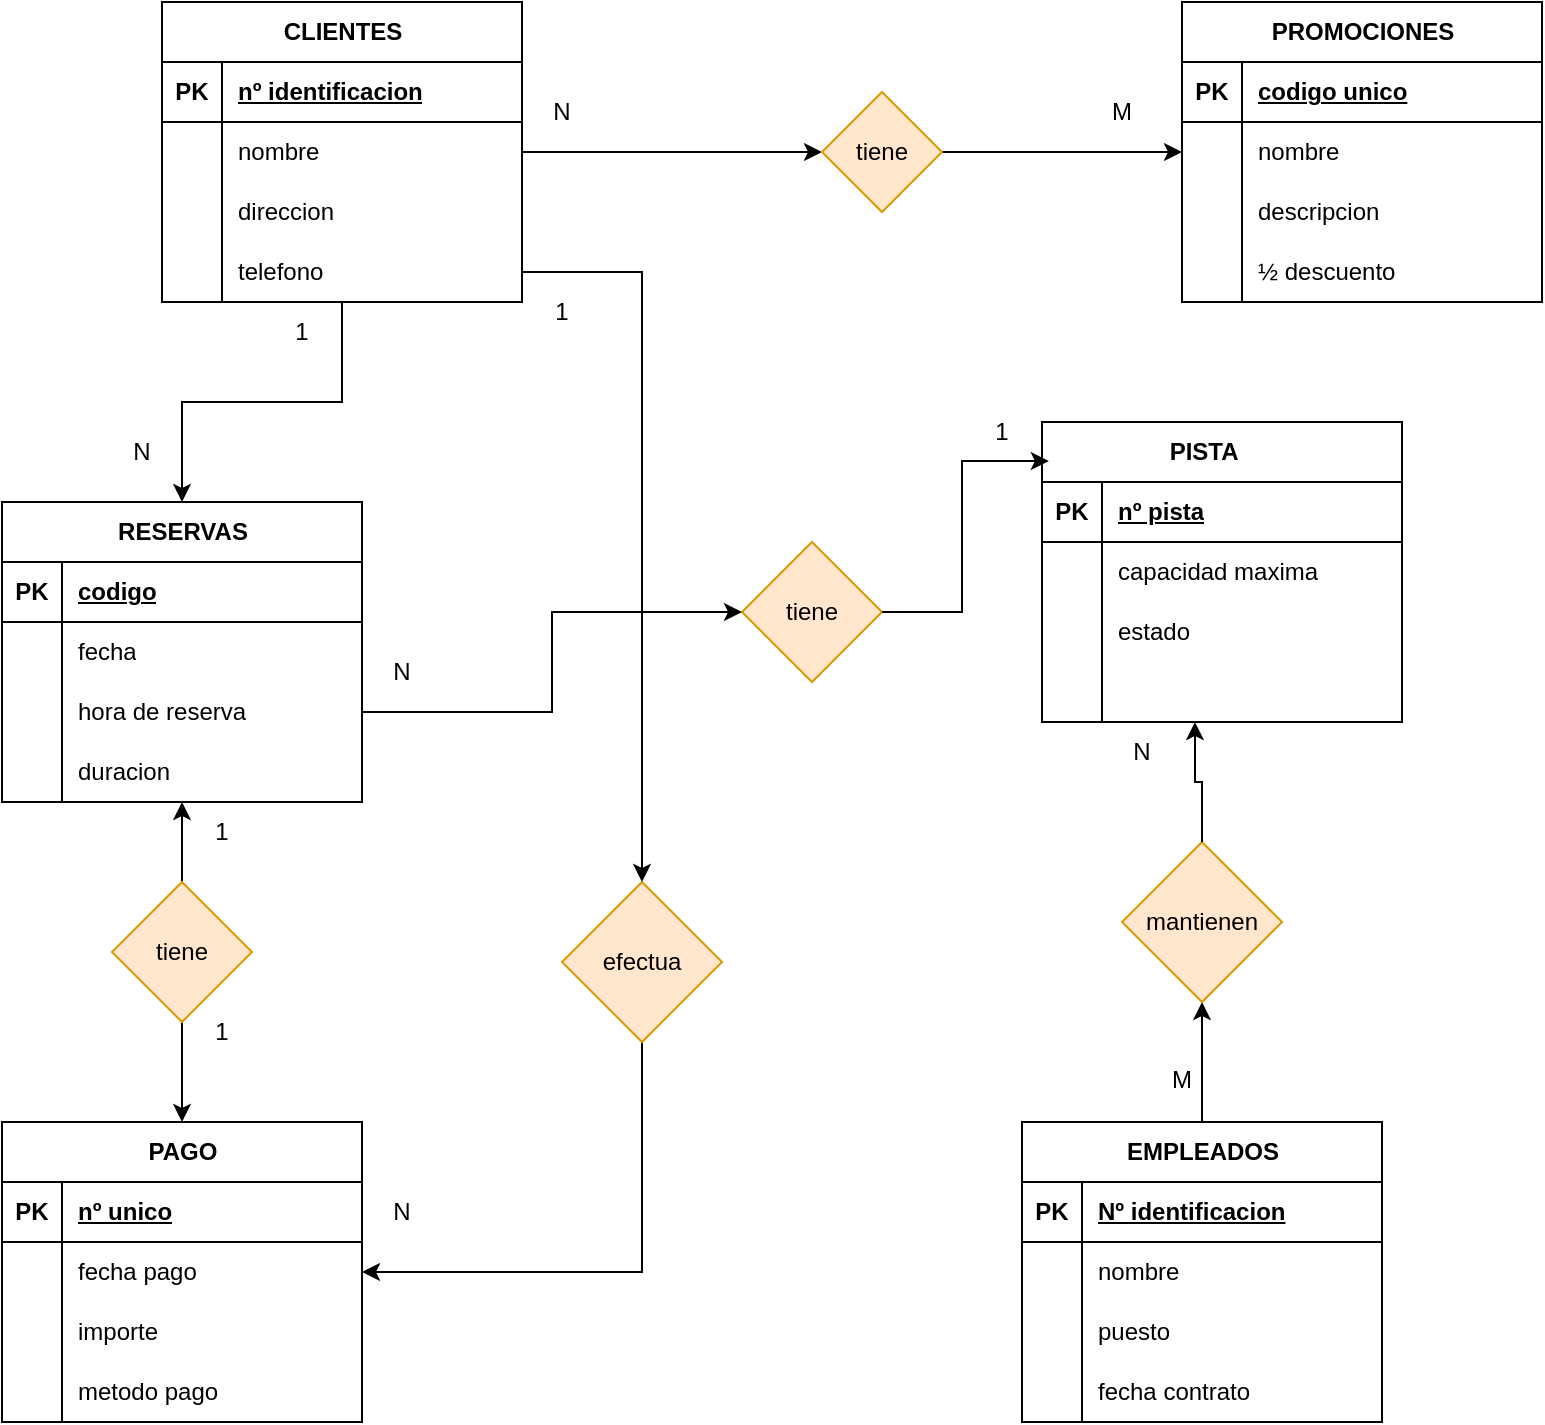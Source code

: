 <mxfile version="28.2.8">
  <diagram name="Página-1" id="tHA1sVEU3eWvfkzKIDYm">
    <mxGraphModel dx="809" dy="887" grid="1" gridSize="10" guides="1" tooltips="1" connect="1" arrows="1" fold="1" page="1" pageScale="1" pageWidth="827" pageHeight="1169" math="0" shadow="0">
      <root>
        <mxCell id="0" />
        <mxCell id="1" parent="0" />
        <mxCell id="Xp82G2EeZzd_HZeX_cuV-80" style="edgeStyle=orthogonalEdgeStyle;rounded=0;orthogonalLoop=1;jettySize=auto;html=1;entryX=0.5;entryY=0;entryDx=0;entryDy=0;" edge="1" parent="1" source="Xp82G2EeZzd_HZeX_cuV-1" target="Xp82G2EeZzd_HZeX_cuV-27">
          <mxGeometry relative="1" as="geometry" />
        </mxCell>
        <mxCell id="Xp82G2EeZzd_HZeX_cuV-90" style="edgeStyle=orthogonalEdgeStyle;rounded=0;orthogonalLoop=1;jettySize=auto;html=1;" edge="1" parent="1" source="Xp82G2EeZzd_HZeX_cuV-1" target="Xp82G2EeZzd_HZeX_cuV-89">
          <mxGeometry relative="1" as="geometry" />
        </mxCell>
        <mxCell id="Xp82G2EeZzd_HZeX_cuV-1" value="CLIENTES" style="shape=table;startSize=30;container=1;collapsible=1;childLayout=tableLayout;fixedRows=1;rowLines=0;fontStyle=1;align=center;resizeLast=1;html=1;" vertex="1" parent="1">
          <mxGeometry x="120" y="60" width="180" height="150" as="geometry" />
        </mxCell>
        <mxCell id="Xp82G2EeZzd_HZeX_cuV-2" value="" style="shape=tableRow;horizontal=0;startSize=0;swimlaneHead=0;swimlaneBody=0;fillColor=none;collapsible=0;dropTarget=0;points=[[0,0.5],[1,0.5]];portConstraint=eastwest;top=0;left=0;right=0;bottom=1;" vertex="1" parent="Xp82G2EeZzd_HZeX_cuV-1">
          <mxGeometry y="30" width="180" height="30" as="geometry" />
        </mxCell>
        <mxCell id="Xp82G2EeZzd_HZeX_cuV-3" value="PK" style="shape=partialRectangle;connectable=0;fillColor=none;top=0;left=0;bottom=0;right=0;fontStyle=1;overflow=hidden;whiteSpace=wrap;html=1;" vertex="1" parent="Xp82G2EeZzd_HZeX_cuV-2">
          <mxGeometry width="30" height="30" as="geometry">
            <mxRectangle width="30" height="30" as="alternateBounds" />
          </mxGeometry>
        </mxCell>
        <mxCell id="Xp82G2EeZzd_HZeX_cuV-4" value="nº identificacion" style="shape=partialRectangle;connectable=0;fillColor=none;top=0;left=0;bottom=0;right=0;align=left;spacingLeft=6;fontStyle=5;overflow=hidden;whiteSpace=wrap;html=1;" vertex="1" parent="Xp82G2EeZzd_HZeX_cuV-2">
          <mxGeometry x="30" width="150" height="30" as="geometry">
            <mxRectangle width="150" height="30" as="alternateBounds" />
          </mxGeometry>
        </mxCell>
        <mxCell id="Xp82G2EeZzd_HZeX_cuV-5" value="" style="shape=tableRow;horizontal=0;startSize=0;swimlaneHead=0;swimlaneBody=0;fillColor=none;collapsible=0;dropTarget=0;points=[[0,0.5],[1,0.5]];portConstraint=eastwest;top=0;left=0;right=0;bottom=0;" vertex="1" parent="Xp82G2EeZzd_HZeX_cuV-1">
          <mxGeometry y="60" width="180" height="30" as="geometry" />
        </mxCell>
        <mxCell id="Xp82G2EeZzd_HZeX_cuV-6" value="" style="shape=partialRectangle;connectable=0;fillColor=none;top=0;left=0;bottom=0;right=0;editable=1;overflow=hidden;whiteSpace=wrap;html=1;" vertex="1" parent="Xp82G2EeZzd_HZeX_cuV-5">
          <mxGeometry width="30" height="30" as="geometry">
            <mxRectangle width="30" height="30" as="alternateBounds" />
          </mxGeometry>
        </mxCell>
        <mxCell id="Xp82G2EeZzd_HZeX_cuV-7" value="nombre" style="shape=partialRectangle;connectable=0;fillColor=none;top=0;left=0;bottom=0;right=0;align=left;spacingLeft=6;overflow=hidden;whiteSpace=wrap;html=1;" vertex="1" parent="Xp82G2EeZzd_HZeX_cuV-5">
          <mxGeometry x="30" width="150" height="30" as="geometry">
            <mxRectangle width="150" height="30" as="alternateBounds" />
          </mxGeometry>
        </mxCell>
        <mxCell id="Xp82G2EeZzd_HZeX_cuV-8" value="" style="shape=tableRow;horizontal=0;startSize=0;swimlaneHead=0;swimlaneBody=0;fillColor=none;collapsible=0;dropTarget=0;points=[[0,0.5],[1,0.5]];portConstraint=eastwest;top=0;left=0;right=0;bottom=0;" vertex="1" parent="Xp82G2EeZzd_HZeX_cuV-1">
          <mxGeometry y="90" width="180" height="30" as="geometry" />
        </mxCell>
        <mxCell id="Xp82G2EeZzd_HZeX_cuV-9" value="" style="shape=partialRectangle;connectable=0;fillColor=none;top=0;left=0;bottom=0;right=0;editable=1;overflow=hidden;whiteSpace=wrap;html=1;" vertex="1" parent="Xp82G2EeZzd_HZeX_cuV-8">
          <mxGeometry width="30" height="30" as="geometry">
            <mxRectangle width="30" height="30" as="alternateBounds" />
          </mxGeometry>
        </mxCell>
        <mxCell id="Xp82G2EeZzd_HZeX_cuV-10" value="direccion" style="shape=partialRectangle;connectable=0;fillColor=none;top=0;left=0;bottom=0;right=0;align=left;spacingLeft=6;overflow=hidden;whiteSpace=wrap;html=1;" vertex="1" parent="Xp82G2EeZzd_HZeX_cuV-8">
          <mxGeometry x="30" width="150" height="30" as="geometry">
            <mxRectangle width="150" height="30" as="alternateBounds" />
          </mxGeometry>
        </mxCell>
        <mxCell id="Xp82G2EeZzd_HZeX_cuV-11" value="" style="shape=tableRow;horizontal=0;startSize=0;swimlaneHead=0;swimlaneBody=0;fillColor=none;collapsible=0;dropTarget=0;points=[[0,0.5],[1,0.5]];portConstraint=eastwest;top=0;left=0;right=0;bottom=0;" vertex="1" parent="Xp82G2EeZzd_HZeX_cuV-1">
          <mxGeometry y="120" width="180" height="30" as="geometry" />
        </mxCell>
        <mxCell id="Xp82G2EeZzd_HZeX_cuV-12" value="" style="shape=partialRectangle;connectable=0;fillColor=none;top=0;left=0;bottom=0;right=0;editable=1;overflow=hidden;whiteSpace=wrap;html=1;" vertex="1" parent="Xp82G2EeZzd_HZeX_cuV-11">
          <mxGeometry width="30" height="30" as="geometry">
            <mxRectangle width="30" height="30" as="alternateBounds" />
          </mxGeometry>
        </mxCell>
        <mxCell id="Xp82G2EeZzd_HZeX_cuV-13" value="telefono" style="shape=partialRectangle;connectable=0;fillColor=none;top=0;left=0;bottom=0;right=0;align=left;spacingLeft=6;overflow=hidden;whiteSpace=wrap;html=1;" vertex="1" parent="Xp82G2EeZzd_HZeX_cuV-11">
          <mxGeometry x="30" width="150" height="30" as="geometry">
            <mxRectangle width="150" height="30" as="alternateBounds" />
          </mxGeometry>
        </mxCell>
        <mxCell id="Xp82G2EeZzd_HZeX_cuV-14" value="PISTA&lt;span style=&quot;white-space: pre;&quot;&gt;&#x9;&lt;/span&gt;" style="shape=table;startSize=30;container=1;collapsible=1;childLayout=tableLayout;fixedRows=1;rowLines=0;fontStyle=1;align=center;resizeLast=1;html=1;" vertex="1" parent="1">
          <mxGeometry x="560" y="270" width="180" height="150" as="geometry" />
        </mxCell>
        <mxCell id="Xp82G2EeZzd_HZeX_cuV-15" value="" style="shape=tableRow;horizontal=0;startSize=0;swimlaneHead=0;swimlaneBody=0;fillColor=none;collapsible=0;dropTarget=0;points=[[0,0.5],[1,0.5]];portConstraint=eastwest;top=0;left=0;right=0;bottom=1;" vertex="1" parent="Xp82G2EeZzd_HZeX_cuV-14">
          <mxGeometry y="30" width="180" height="30" as="geometry" />
        </mxCell>
        <mxCell id="Xp82G2EeZzd_HZeX_cuV-16" value="PK" style="shape=partialRectangle;connectable=0;fillColor=none;top=0;left=0;bottom=0;right=0;fontStyle=1;overflow=hidden;whiteSpace=wrap;html=1;" vertex="1" parent="Xp82G2EeZzd_HZeX_cuV-15">
          <mxGeometry width="30" height="30" as="geometry">
            <mxRectangle width="30" height="30" as="alternateBounds" />
          </mxGeometry>
        </mxCell>
        <mxCell id="Xp82G2EeZzd_HZeX_cuV-17" value="nº pista" style="shape=partialRectangle;connectable=0;fillColor=none;top=0;left=0;bottom=0;right=0;align=left;spacingLeft=6;fontStyle=5;overflow=hidden;whiteSpace=wrap;html=1;" vertex="1" parent="Xp82G2EeZzd_HZeX_cuV-15">
          <mxGeometry x="30" width="150" height="30" as="geometry">
            <mxRectangle width="150" height="30" as="alternateBounds" />
          </mxGeometry>
        </mxCell>
        <mxCell id="Xp82G2EeZzd_HZeX_cuV-18" value="" style="shape=tableRow;horizontal=0;startSize=0;swimlaneHead=0;swimlaneBody=0;fillColor=none;collapsible=0;dropTarget=0;points=[[0,0.5],[1,0.5]];portConstraint=eastwest;top=0;left=0;right=0;bottom=0;" vertex="1" parent="Xp82G2EeZzd_HZeX_cuV-14">
          <mxGeometry y="60" width="180" height="30" as="geometry" />
        </mxCell>
        <mxCell id="Xp82G2EeZzd_HZeX_cuV-19" value="" style="shape=partialRectangle;connectable=0;fillColor=none;top=0;left=0;bottom=0;right=0;editable=1;overflow=hidden;whiteSpace=wrap;html=1;" vertex="1" parent="Xp82G2EeZzd_HZeX_cuV-18">
          <mxGeometry width="30" height="30" as="geometry">
            <mxRectangle width="30" height="30" as="alternateBounds" />
          </mxGeometry>
        </mxCell>
        <mxCell id="Xp82G2EeZzd_HZeX_cuV-20" value="capacidad maxima" style="shape=partialRectangle;connectable=0;fillColor=none;top=0;left=0;bottom=0;right=0;align=left;spacingLeft=6;overflow=hidden;whiteSpace=wrap;html=1;" vertex="1" parent="Xp82G2EeZzd_HZeX_cuV-18">
          <mxGeometry x="30" width="150" height="30" as="geometry">
            <mxRectangle width="150" height="30" as="alternateBounds" />
          </mxGeometry>
        </mxCell>
        <mxCell id="Xp82G2EeZzd_HZeX_cuV-21" value="" style="shape=tableRow;horizontal=0;startSize=0;swimlaneHead=0;swimlaneBody=0;fillColor=none;collapsible=0;dropTarget=0;points=[[0,0.5],[1,0.5]];portConstraint=eastwest;top=0;left=0;right=0;bottom=0;" vertex="1" parent="Xp82G2EeZzd_HZeX_cuV-14">
          <mxGeometry y="90" width="180" height="30" as="geometry" />
        </mxCell>
        <mxCell id="Xp82G2EeZzd_HZeX_cuV-22" value="" style="shape=partialRectangle;connectable=0;fillColor=none;top=0;left=0;bottom=0;right=0;editable=1;overflow=hidden;whiteSpace=wrap;html=1;" vertex="1" parent="Xp82G2EeZzd_HZeX_cuV-21">
          <mxGeometry width="30" height="30" as="geometry">
            <mxRectangle width="30" height="30" as="alternateBounds" />
          </mxGeometry>
        </mxCell>
        <mxCell id="Xp82G2EeZzd_HZeX_cuV-23" value="estado" style="shape=partialRectangle;connectable=0;fillColor=none;top=0;left=0;bottom=0;right=0;align=left;spacingLeft=6;overflow=hidden;whiteSpace=wrap;html=1;" vertex="1" parent="Xp82G2EeZzd_HZeX_cuV-21">
          <mxGeometry x="30" width="150" height="30" as="geometry">
            <mxRectangle width="150" height="30" as="alternateBounds" />
          </mxGeometry>
        </mxCell>
        <mxCell id="Xp82G2EeZzd_HZeX_cuV-24" value="" style="shape=tableRow;horizontal=0;startSize=0;swimlaneHead=0;swimlaneBody=0;fillColor=none;collapsible=0;dropTarget=0;points=[[0,0.5],[1,0.5]];portConstraint=eastwest;top=0;left=0;right=0;bottom=0;" vertex="1" parent="Xp82G2EeZzd_HZeX_cuV-14">
          <mxGeometry y="120" width="180" height="30" as="geometry" />
        </mxCell>
        <mxCell id="Xp82G2EeZzd_HZeX_cuV-25" value="" style="shape=partialRectangle;connectable=0;fillColor=none;top=0;left=0;bottom=0;right=0;editable=1;overflow=hidden;whiteSpace=wrap;html=1;" vertex="1" parent="Xp82G2EeZzd_HZeX_cuV-24">
          <mxGeometry width="30" height="30" as="geometry">
            <mxRectangle width="30" height="30" as="alternateBounds" />
          </mxGeometry>
        </mxCell>
        <mxCell id="Xp82G2EeZzd_HZeX_cuV-26" value="" style="shape=partialRectangle;connectable=0;fillColor=none;top=0;left=0;bottom=0;right=0;align=left;spacingLeft=6;overflow=hidden;whiteSpace=wrap;html=1;" vertex="1" parent="Xp82G2EeZzd_HZeX_cuV-24">
          <mxGeometry x="30" width="150" height="30" as="geometry">
            <mxRectangle width="150" height="30" as="alternateBounds" />
          </mxGeometry>
        </mxCell>
        <mxCell id="Xp82G2EeZzd_HZeX_cuV-27" value="RESERVAS" style="shape=table;startSize=30;container=1;collapsible=1;childLayout=tableLayout;fixedRows=1;rowLines=0;fontStyle=1;align=center;resizeLast=1;html=1;" vertex="1" parent="1">
          <mxGeometry x="40" y="310" width="180" height="150" as="geometry" />
        </mxCell>
        <mxCell id="Xp82G2EeZzd_HZeX_cuV-28" value="" style="shape=tableRow;horizontal=0;startSize=0;swimlaneHead=0;swimlaneBody=0;fillColor=none;collapsible=0;dropTarget=0;points=[[0,0.5],[1,0.5]];portConstraint=eastwest;top=0;left=0;right=0;bottom=1;" vertex="1" parent="Xp82G2EeZzd_HZeX_cuV-27">
          <mxGeometry y="30" width="180" height="30" as="geometry" />
        </mxCell>
        <mxCell id="Xp82G2EeZzd_HZeX_cuV-29" value="PK" style="shape=partialRectangle;connectable=0;fillColor=none;top=0;left=0;bottom=0;right=0;fontStyle=1;overflow=hidden;whiteSpace=wrap;html=1;" vertex="1" parent="Xp82G2EeZzd_HZeX_cuV-28">
          <mxGeometry width="30" height="30" as="geometry">
            <mxRectangle width="30" height="30" as="alternateBounds" />
          </mxGeometry>
        </mxCell>
        <mxCell id="Xp82G2EeZzd_HZeX_cuV-30" value="codigo" style="shape=partialRectangle;connectable=0;fillColor=none;top=0;left=0;bottom=0;right=0;align=left;spacingLeft=6;fontStyle=5;overflow=hidden;whiteSpace=wrap;html=1;" vertex="1" parent="Xp82G2EeZzd_HZeX_cuV-28">
          <mxGeometry x="30" width="150" height="30" as="geometry">
            <mxRectangle width="150" height="30" as="alternateBounds" />
          </mxGeometry>
        </mxCell>
        <mxCell id="Xp82G2EeZzd_HZeX_cuV-31" value="" style="shape=tableRow;horizontal=0;startSize=0;swimlaneHead=0;swimlaneBody=0;fillColor=none;collapsible=0;dropTarget=0;points=[[0,0.5],[1,0.5]];portConstraint=eastwest;top=0;left=0;right=0;bottom=0;" vertex="1" parent="Xp82G2EeZzd_HZeX_cuV-27">
          <mxGeometry y="60" width="180" height="30" as="geometry" />
        </mxCell>
        <mxCell id="Xp82G2EeZzd_HZeX_cuV-32" value="" style="shape=partialRectangle;connectable=0;fillColor=none;top=0;left=0;bottom=0;right=0;editable=1;overflow=hidden;whiteSpace=wrap;html=1;" vertex="1" parent="Xp82G2EeZzd_HZeX_cuV-31">
          <mxGeometry width="30" height="30" as="geometry">
            <mxRectangle width="30" height="30" as="alternateBounds" />
          </mxGeometry>
        </mxCell>
        <mxCell id="Xp82G2EeZzd_HZeX_cuV-33" value="fecha" style="shape=partialRectangle;connectable=0;fillColor=none;top=0;left=0;bottom=0;right=0;align=left;spacingLeft=6;overflow=hidden;whiteSpace=wrap;html=1;" vertex="1" parent="Xp82G2EeZzd_HZeX_cuV-31">
          <mxGeometry x="30" width="150" height="30" as="geometry">
            <mxRectangle width="150" height="30" as="alternateBounds" />
          </mxGeometry>
        </mxCell>
        <mxCell id="Xp82G2EeZzd_HZeX_cuV-34" value="" style="shape=tableRow;horizontal=0;startSize=0;swimlaneHead=0;swimlaneBody=0;fillColor=none;collapsible=0;dropTarget=0;points=[[0,0.5],[1,0.5]];portConstraint=eastwest;top=0;left=0;right=0;bottom=0;" vertex="1" parent="Xp82G2EeZzd_HZeX_cuV-27">
          <mxGeometry y="90" width="180" height="30" as="geometry" />
        </mxCell>
        <mxCell id="Xp82G2EeZzd_HZeX_cuV-35" value="" style="shape=partialRectangle;connectable=0;fillColor=none;top=0;left=0;bottom=0;right=0;editable=1;overflow=hidden;whiteSpace=wrap;html=1;" vertex="1" parent="Xp82G2EeZzd_HZeX_cuV-34">
          <mxGeometry width="30" height="30" as="geometry">
            <mxRectangle width="30" height="30" as="alternateBounds" />
          </mxGeometry>
        </mxCell>
        <mxCell id="Xp82G2EeZzd_HZeX_cuV-36" value="hora de reserva" style="shape=partialRectangle;connectable=0;fillColor=none;top=0;left=0;bottom=0;right=0;align=left;spacingLeft=6;overflow=hidden;whiteSpace=wrap;html=1;" vertex="1" parent="Xp82G2EeZzd_HZeX_cuV-34">
          <mxGeometry x="30" width="150" height="30" as="geometry">
            <mxRectangle width="150" height="30" as="alternateBounds" />
          </mxGeometry>
        </mxCell>
        <mxCell id="Xp82G2EeZzd_HZeX_cuV-37" value="" style="shape=tableRow;horizontal=0;startSize=0;swimlaneHead=0;swimlaneBody=0;fillColor=none;collapsible=0;dropTarget=0;points=[[0,0.5],[1,0.5]];portConstraint=eastwest;top=0;left=0;right=0;bottom=0;" vertex="1" parent="Xp82G2EeZzd_HZeX_cuV-27">
          <mxGeometry y="120" width="180" height="30" as="geometry" />
        </mxCell>
        <mxCell id="Xp82G2EeZzd_HZeX_cuV-38" value="" style="shape=partialRectangle;connectable=0;fillColor=none;top=0;left=0;bottom=0;right=0;editable=1;overflow=hidden;whiteSpace=wrap;html=1;" vertex="1" parent="Xp82G2EeZzd_HZeX_cuV-37">
          <mxGeometry width="30" height="30" as="geometry">
            <mxRectangle width="30" height="30" as="alternateBounds" />
          </mxGeometry>
        </mxCell>
        <mxCell id="Xp82G2EeZzd_HZeX_cuV-39" value="duracion" style="shape=partialRectangle;connectable=0;fillColor=none;top=0;left=0;bottom=0;right=0;align=left;spacingLeft=6;overflow=hidden;whiteSpace=wrap;html=1;" vertex="1" parent="Xp82G2EeZzd_HZeX_cuV-37">
          <mxGeometry x="30" width="150" height="30" as="geometry">
            <mxRectangle width="150" height="30" as="alternateBounds" />
          </mxGeometry>
        </mxCell>
        <mxCell id="Xp82G2EeZzd_HZeX_cuV-95" style="edgeStyle=orthogonalEdgeStyle;rounded=0;orthogonalLoop=1;jettySize=auto;html=1;entryX=0.5;entryY=1;entryDx=0;entryDy=0;" edge="1" parent="1" source="Xp82G2EeZzd_HZeX_cuV-40" target="Xp82G2EeZzd_HZeX_cuV-81">
          <mxGeometry relative="1" as="geometry" />
        </mxCell>
        <mxCell id="Xp82G2EeZzd_HZeX_cuV-40" value="EMPLEADOS" style="shape=table;startSize=30;container=1;collapsible=1;childLayout=tableLayout;fixedRows=1;rowLines=0;fontStyle=1;align=center;resizeLast=1;html=1;" vertex="1" parent="1">
          <mxGeometry x="550" y="620" width="180" height="150" as="geometry" />
        </mxCell>
        <mxCell id="Xp82G2EeZzd_HZeX_cuV-41" value="" style="shape=tableRow;horizontal=0;startSize=0;swimlaneHead=0;swimlaneBody=0;fillColor=none;collapsible=0;dropTarget=0;points=[[0,0.5],[1,0.5]];portConstraint=eastwest;top=0;left=0;right=0;bottom=1;" vertex="1" parent="Xp82G2EeZzd_HZeX_cuV-40">
          <mxGeometry y="30" width="180" height="30" as="geometry" />
        </mxCell>
        <mxCell id="Xp82G2EeZzd_HZeX_cuV-42" value="PK" style="shape=partialRectangle;connectable=0;fillColor=none;top=0;left=0;bottom=0;right=0;fontStyle=1;overflow=hidden;whiteSpace=wrap;html=1;" vertex="1" parent="Xp82G2EeZzd_HZeX_cuV-41">
          <mxGeometry width="30" height="30" as="geometry">
            <mxRectangle width="30" height="30" as="alternateBounds" />
          </mxGeometry>
        </mxCell>
        <mxCell id="Xp82G2EeZzd_HZeX_cuV-43" value="Nº identificacion" style="shape=partialRectangle;connectable=0;fillColor=none;top=0;left=0;bottom=0;right=0;align=left;spacingLeft=6;fontStyle=5;overflow=hidden;whiteSpace=wrap;html=1;" vertex="1" parent="Xp82G2EeZzd_HZeX_cuV-41">
          <mxGeometry x="30" width="150" height="30" as="geometry">
            <mxRectangle width="150" height="30" as="alternateBounds" />
          </mxGeometry>
        </mxCell>
        <mxCell id="Xp82G2EeZzd_HZeX_cuV-44" value="" style="shape=tableRow;horizontal=0;startSize=0;swimlaneHead=0;swimlaneBody=0;fillColor=none;collapsible=0;dropTarget=0;points=[[0,0.5],[1,0.5]];portConstraint=eastwest;top=0;left=0;right=0;bottom=0;" vertex="1" parent="Xp82G2EeZzd_HZeX_cuV-40">
          <mxGeometry y="60" width="180" height="30" as="geometry" />
        </mxCell>
        <mxCell id="Xp82G2EeZzd_HZeX_cuV-45" value="" style="shape=partialRectangle;connectable=0;fillColor=none;top=0;left=0;bottom=0;right=0;editable=1;overflow=hidden;whiteSpace=wrap;html=1;" vertex="1" parent="Xp82G2EeZzd_HZeX_cuV-44">
          <mxGeometry width="30" height="30" as="geometry">
            <mxRectangle width="30" height="30" as="alternateBounds" />
          </mxGeometry>
        </mxCell>
        <mxCell id="Xp82G2EeZzd_HZeX_cuV-46" value="nombre" style="shape=partialRectangle;connectable=0;fillColor=none;top=0;left=0;bottom=0;right=0;align=left;spacingLeft=6;overflow=hidden;whiteSpace=wrap;html=1;" vertex="1" parent="Xp82G2EeZzd_HZeX_cuV-44">
          <mxGeometry x="30" width="150" height="30" as="geometry">
            <mxRectangle width="150" height="30" as="alternateBounds" />
          </mxGeometry>
        </mxCell>
        <mxCell id="Xp82G2EeZzd_HZeX_cuV-47" value="" style="shape=tableRow;horizontal=0;startSize=0;swimlaneHead=0;swimlaneBody=0;fillColor=none;collapsible=0;dropTarget=0;points=[[0,0.5],[1,0.5]];portConstraint=eastwest;top=0;left=0;right=0;bottom=0;" vertex="1" parent="Xp82G2EeZzd_HZeX_cuV-40">
          <mxGeometry y="90" width="180" height="30" as="geometry" />
        </mxCell>
        <mxCell id="Xp82G2EeZzd_HZeX_cuV-48" value="" style="shape=partialRectangle;connectable=0;fillColor=none;top=0;left=0;bottom=0;right=0;editable=1;overflow=hidden;whiteSpace=wrap;html=1;" vertex="1" parent="Xp82G2EeZzd_HZeX_cuV-47">
          <mxGeometry width="30" height="30" as="geometry">
            <mxRectangle width="30" height="30" as="alternateBounds" />
          </mxGeometry>
        </mxCell>
        <mxCell id="Xp82G2EeZzd_HZeX_cuV-49" value="puesto" style="shape=partialRectangle;connectable=0;fillColor=none;top=0;left=0;bottom=0;right=0;align=left;spacingLeft=6;overflow=hidden;whiteSpace=wrap;html=1;" vertex="1" parent="Xp82G2EeZzd_HZeX_cuV-47">
          <mxGeometry x="30" width="150" height="30" as="geometry">
            <mxRectangle width="150" height="30" as="alternateBounds" />
          </mxGeometry>
        </mxCell>
        <mxCell id="Xp82G2EeZzd_HZeX_cuV-50" value="" style="shape=tableRow;horizontal=0;startSize=0;swimlaneHead=0;swimlaneBody=0;fillColor=none;collapsible=0;dropTarget=0;points=[[0,0.5],[1,0.5]];portConstraint=eastwest;top=0;left=0;right=0;bottom=0;" vertex="1" parent="Xp82G2EeZzd_HZeX_cuV-40">
          <mxGeometry y="120" width="180" height="30" as="geometry" />
        </mxCell>
        <mxCell id="Xp82G2EeZzd_HZeX_cuV-51" value="" style="shape=partialRectangle;connectable=0;fillColor=none;top=0;left=0;bottom=0;right=0;editable=1;overflow=hidden;whiteSpace=wrap;html=1;" vertex="1" parent="Xp82G2EeZzd_HZeX_cuV-50">
          <mxGeometry width="30" height="30" as="geometry">
            <mxRectangle width="30" height="30" as="alternateBounds" />
          </mxGeometry>
        </mxCell>
        <mxCell id="Xp82G2EeZzd_HZeX_cuV-52" value="fecha contrato" style="shape=partialRectangle;connectable=0;fillColor=none;top=0;left=0;bottom=0;right=0;align=left;spacingLeft=6;overflow=hidden;whiteSpace=wrap;html=1;" vertex="1" parent="Xp82G2EeZzd_HZeX_cuV-50">
          <mxGeometry x="30" width="150" height="30" as="geometry">
            <mxRectangle width="150" height="30" as="alternateBounds" />
          </mxGeometry>
        </mxCell>
        <mxCell id="Xp82G2EeZzd_HZeX_cuV-53" value="PAGO" style="shape=table;startSize=30;container=1;collapsible=1;childLayout=tableLayout;fixedRows=1;rowLines=0;fontStyle=1;align=center;resizeLast=1;html=1;" vertex="1" parent="1">
          <mxGeometry x="40" y="620" width="180" height="150" as="geometry" />
        </mxCell>
        <mxCell id="Xp82G2EeZzd_HZeX_cuV-54" value="" style="shape=tableRow;horizontal=0;startSize=0;swimlaneHead=0;swimlaneBody=0;fillColor=none;collapsible=0;dropTarget=0;points=[[0,0.5],[1,0.5]];portConstraint=eastwest;top=0;left=0;right=0;bottom=1;" vertex="1" parent="Xp82G2EeZzd_HZeX_cuV-53">
          <mxGeometry y="30" width="180" height="30" as="geometry" />
        </mxCell>
        <mxCell id="Xp82G2EeZzd_HZeX_cuV-55" value="PK" style="shape=partialRectangle;connectable=0;fillColor=none;top=0;left=0;bottom=0;right=0;fontStyle=1;overflow=hidden;whiteSpace=wrap;html=1;" vertex="1" parent="Xp82G2EeZzd_HZeX_cuV-54">
          <mxGeometry width="30" height="30" as="geometry">
            <mxRectangle width="30" height="30" as="alternateBounds" />
          </mxGeometry>
        </mxCell>
        <mxCell id="Xp82G2EeZzd_HZeX_cuV-56" value="nº unico" style="shape=partialRectangle;connectable=0;fillColor=none;top=0;left=0;bottom=0;right=0;align=left;spacingLeft=6;fontStyle=5;overflow=hidden;whiteSpace=wrap;html=1;" vertex="1" parent="Xp82G2EeZzd_HZeX_cuV-54">
          <mxGeometry x="30" width="150" height="30" as="geometry">
            <mxRectangle width="150" height="30" as="alternateBounds" />
          </mxGeometry>
        </mxCell>
        <mxCell id="Xp82G2EeZzd_HZeX_cuV-57" value="" style="shape=tableRow;horizontal=0;startSize=0;swimlaneHead=0;swimlaneBody=0;fillColor=none;collapsible=0;dropTarget=0;points=[[0,0.5],[1,0.5]];portConstraint=eastwest;top=0;left=0;right=0;bottom=0;" vertex="1" parent="Xp82G2EeZzd_HZeX_cuV-53">
          <mxGeometry y="60" width="180" height="30" as="geometry" />
        </mxCell>
        <mxCell id="Xp82G2EeZzd_HZeX_cuV-58" value="" style="shape=partialRectangle;connectable=0;fillColor=none;top=0;left=0;bottom=0;right=0;editable=1;overflow=hidden;whiteSpace=wrap;html=1;" vertex="1" parent="Xp82G2EeZzd_HZeX_cuV-57">
          <mxGeometry width="30" height="30" as="geometry">
            <mxRectangle width="30" height="30" as="alternateBounds" />
          </mxGeometry>
        </mxCell>
        <mxCell id="Xp82G2EeZzd_HZeX_cuV-59" value="fecha pago" style="shape=partialRectangle;connectable=0;fillColor=none;top=0;left=0;bottom=0;right=0;align=left;spacingLeft=6;overflow=hidden;whiteSpace=wrap;html=1;" vertex="1" parent="Xp82G2EeZzd_HZeX_cuV-57">
          <mxGeometry x="30" width="150" height="30" as="geometry">
            <mxRectangle width="150" height="30" as="alternateBounds" />
          </mxGeometry>
        </mxCell>
        <mxCell id="Xp82G2EeZzd_HZeX_cuV-60" value="" style="shape=tableRow;horizontal=0;startSize=0;swimlaneHead=0;swimlaneBody=0;fillColor=none;collapsible=0;dropTarget=0;points=[[0,0.5],[1,0.5]];portConstraint=eastwest;top=0;left=0;right=0;bottom=0;" vertex="1" parent="Xp82G2EeZzd_HZeX_cuV-53">
          <mxGeometry y="90" width="180" height="30" as="geometry" />
        </mxCell>
        <mxCell id="Xp82G2EeZzd_HZeX_cuV-61" value="" style="shape=partialRectangle;connectable=0;fillColor=none;top=0;left=0;bottom=0;right=0;editable=1;overflow=hidden;whiteSpace=wrap;html=1;" vertex="1" parent="Xp82G2EeZzd_HZeX_cuV-60">
          <mxGeometry width="30" height="30" as="geometry">
            <mxRectangle width="30" height="30" as="alternateBounds" />
          </mxGeometry>
        </mxCell>
        <mxCell id="Xp82G2EeZzd_HZeX_cuV-62" value="importe" style="shape=partialRectangle;connectable=0;fillColor=none;top=0;left=0;bottom=0;right=0;align=left;spacingLeft=6;overflow=hidden;whiteSpace=wrap;html=1;" vertex="1" parent="Xp82G2EeZzd_HZeX_cuV-60">
          <mxGeometry x="30" width="150" height="30" as="geometry">
            <mxRectangle width="150" height="30" as="alternateBounds" />
          </mxGeometry>
        </mxCell>
        <mxCell id="Xp82G2EeZzd_HZeX_cuV-63" value="" style="shape=tableRow;horizontal=0;startSize=0;swimlaneHead=0;swimlaneBody=0;fillColor=none;collapsible=0;dropTarget=0;points=[[0,0.5],[1,0.5]];portConstraint=eastwest;top=0;left=0;right=0;bottom=0;" vertex="1" parent="Xp82G2EeZzd_HZeX_cuV-53">
          <mxGeometry y="120" width="180" height="30" as="geometry" />
        </mxCell>
        <mxCell id="Xp82G2EeZzd_HZeX_cuV-64" value="" style="shape=partialRectangle;connectable=0;fillColor=none;top=0;left=0;bottom=0;right=0;editable=1;overflow=hidden;whiteSpace=wrap;html=1;" vertex="1" parent="Xp82G2EeZzd_HZeX_cuV-63">
          <mxGeometry width="30" height="30" as="geometry">
            <mxRectangle width="30" height="30" as="alternateBounds" />
          </mxGeometry>
        </mxCell>
        <mxCell id="Xp82G2EeZzd_HZeX_cuV-65" value="metodo pago" style="shape=partialRectangle;connectable=0;fillColor=none;top=0;left=0;bottom=0;right=0;align=left;spacingLeft=6;overflow=hidden;whiteSpace=wrap;html=1;" vertex="1" parent="Xp82G2EeZzd_HZeX_cuV-63">
          <mxGeometry x="30" width="150" height="30" as="geometry">
            <mxRectangle width="150" height="30" as="alternateBounds" />
          </mxGeometry>
        </mxCell>
        <mxCell id="Xp82G2EeZzd_HZeX_cuV-66" value="PROMOCIONES" style="shape=table;startSize=30;container=1;collapsible=1;childLayout=tableLayout;fixedRows=1;rowLines=0;fontStyle=1;align=center;resizeLast=1;html=1;" vertex="1" parent="1">
          <mxGeometry x="630" y="60" width="180" height="150" as="geometry" />
        </mxCell>
        <mxCell id="Xp82G2EeZzd_HZeX_cuV-67" value="" style="shape=tableRow;horizontal=0;startSize=0;swimlaneHead=0;swimlaneBody=0;fillColor=none;collapsible=0;dropTarget=0;points=[[0,0.5],[1,0.5]];portConstraint=eastwest;top=0;left=0;right=0;bottom=1;" vertex="1" parent="Xp82G2EeZzd_HZeX_cuV-66">
          <mxGeometry y="30" width="180" height="30" as="geometry" />
        </mxCell>
        <mxCell id="Xp82G2EeZzd_HZeX_cuV-68" value="PK" style="shape=partialRectangle;connectable=0;fillColor=none;top=0;left=0;bottom=0;right=0;fontStyle=1;overflow=hidden;whiteSpace=wrap;html=1;" vertex="1" parent="Xp82G2EeZzd_HZeX_cuV-67">
          <mxGeometry width="30" height="30" as="geometry">
            <mxRectangle width="30" height="30" as="alternateBounds" />
          </mxGeometry>
        </mxCell>
        <mxCell id="Xp82G2EeZzd_HZeX_cuV-69" value="codigo unico" style="shape=partialRectangle;connectable=0;fillColor=none;top=0;left=0;bottom=0;right=0;align=left;spacingLeft=6;fontStyle=5;overflow=hidden;whiteSpace=wrap;html=1;" vertex="1" parent="Xp82G2EeZzd_HZeX_cuV-67">
          <mxGeometry x="30" width="150" height="30" as="geometry">
            <mxRectangle width="150" height="30" as="alternateBounds" />
          </mxGeometry>
        </mxCell>
        <mxCell id="Xp82G2EeZzd_HZeX_cuV-70" value="" style="shape=tableRow;horizontal=0;startSize=0;swimlaneHead=0;swimlaneBody=0;fillColor=none;collapsible=0;dropTarget=0;points=[[0,0.5],[1,0.5]];portConstraint=eastwest;top=0;left=0;right=0;bottom=0;" vertex="1" parent="Xp82G2EeZzd_HZeX_cuV-66">
          <mxGeometry y="60" width="180" height="30" as="geometry" />
        </mxCell>
        <mxCell id="Xp82G2EeZzd_HZeX_cuV-71" value="" style="shape=partialRectangle;connectable=0;fillColor=none;top=0;left=0;bottom=0;right=0;editable=1;overflow=hidden;whiteSpace=wrap;html=1;" vertex="1" parent="Xp82G2EeZzd_HZeX_cuV-70">
          <mxGeometry width="30" height="30" as="geometry">
            <mxRectangle width="30" height="30" as="alternateBounds" />
          </mxGeometry>
        </mxCell>
        <mxCell id="Xp82G2EeZzd_HZeX_cuV-72" value="nombre" style="shape=partialRectangle;connectable=0;fillColor=none;top=0;left=0;bottom=0;right=0;align=left;spacingLeft=6;overflow=hidden;whiteSpace=wrap;html=1;" vertex="1" parent="Xp82G2EeZzd_HZeX_cuV-70">
          <mxGeometry x="30" width="150" height="30" as="geometry">
            <mxRectangle width="150" height="30" as="alternateBounds" />
          </mxGeometry>
        </mxCell>
        <mxCell id="Xp82G2EeZzd_HZeX_cuV-73" value="" style="shape=tableRow;horizontal=0;startSize=0;swimlaneHead=0;swimlaneBody=0;fillColor=none;collapsible=0;dropTarget=0;points=[[0,0.5],[1,0.5]];portConstraint=eastwest;top=0;left=0;right=0;bottom=0;" vertex="1" parent="Xp82G2EeZzd_HZeX_cuV-66">
          <mxGeometry y="90" width="180" height="30" as="geometry" />
        </mxCell>
        <mxCell id="Xp82G2EeZzd_HZeX_cuV-74" value="" style="shape=partialRectangle;connectable=0;fillColor=none;top=0;left=0;bottom=0;right=0;editable=1;overflow=hidden;whiteSpace=wrap;html=1;" vertex="1" parent="Xp82G2EeZzd_HZeX_cuV-73">
          <mxGeometry width="30" height="30" as="geometry">
            <mxRectangle width="30" height="30" as="alternateBounds" />
          </mxGeometry>
        </mxCell>
        <mxCell id="Xp82G2EeZzd_HZeX_cuV-75" value="descripcion" style="shape=partialRectangle;connectable=0;fillColor=none;top=0;left=0;bottom=0;right=0;align=left;spacingLeft=6;overflow=hidden;whiteSpace=wrap;html=1;" vertex="1" parent="Xp82G2EeZzd_HZeX_cuV-73">
          <mxGeometry x="30" width="150" height="30" as="geometry">
            <mxRectangle width="150" height="30" as="alternateBounds" />
          </mxGeometry>
        </mxCell>
        <mxCell id="Xp82G2EeZzd_HZeX_cuV-76" value="" style="shape=tableRow;horizontal=0;startSize=0;swimlaneHead=0;swimlaneBody=0;fillColor=none;collapsible=0;dropTarget=0;points=[[0,0.5],[1,0.5]];portConstraint=eastwest;top=0;left=0;right=0;bottom=0;" vertex="1" parent="Xp82G2EeZzd_HZeX_cuV-66">
          <mxGeometry y="120" width="180" height="30" as="geometry" />
        </mxCell>
        <mxCell id="Xp82G2EeZzd_HZeX_cuV-77" value="" style="shape=partialRectangle;connectable=0;fillColor=none;top=0;left=0;bottom=0;right=0;editable=1;overflow=hidden;whiteSpace=wrap;html=1;" vertex="1" parent="Xp82G2EeZzd_HZeX_cuV-76">
          <mxGeometry width="30" height="30" as="geometry">
            <mxRectangle width="30" height="30" as="alternateBounds" />
          </mxGeometry>
        </mxCell>
        <mxCell id="Xp82G2EeZzd_HZeX_cuV-78" value="½ descuento" style="shape=partialRectangle;connectable=0;fillColor=none;top=0;left=0;bottom=0;right=0;align=left;spacingLeft=6;overflow=hidden;whiteSpace=wrap;html=1;" vertex="1" parent="Xp82G2EeZzd_HZeX_cuV-76">
          <mxGeometry x="30" width="150" height="30" as="geometry">
            <mxRectangle width="150" height="30" as="alternateBounds" />
          </mxGeometry>
        </mxCell>
        <mxCell id="Xp82G2EeZzd_HZeX_cuV-87" style="edgeStyle=orthogonalEdgeStyle;rounded=0;orthogonalLoop=1;jettySize=auto;html=1;" edge="1" parent="1" source="Xp82G2EeZzd_HZeX_cuV-79" target="Xp82G2EeZzd_HZeX_cuV-27">
          <mxGeometry relative="1" as="geometry" />
        </mxCell>
        <mxCell id="Xp82G2EeZzd_HZeX_cuV-88" style="edgeStyle=orthogonalEdgeStyle;rounded=0;orthogonalLoop=1;jettySize=auto;html=1;" edge="1" parent="1" source="Xp82G2EeZzd_HZeX_cuV-79" target="Xp82G2EeZzd_HZeX_cuV-53">
          <mxGeometry relative="1" as="geometry" />
        </mxCell>
        <mxCell id="Xp82G2EeZzd_HZeX_cuV-79" value="tiene" style="rhombus;whiteSpace=wrap;html=1;fillColor=#ffe6cc;strokeColor=#d79b00;" vertex="1" parent="1">
          <mxGeometry x="95" y="500" width="70" height="70" as="geometry" />
        </mxCell>
        <mxCell id="Xp82G2EeZzd_HZeX_cuV-81" value="mantienen" style="rhombus;whiteSpace=wrap;html=1;fillColor=#ffe6cc;strokeColor=#d79b00;" vertex="1" parent="1">
          <mxGeometry x="600" y="480" width="80" height="80" as="geometry" />
        </mxCell>
        <mxCell id="Xp82G2EeZzd_HZeX_cuV-91" style="edgeStyle=orthogonalEdgeStyle;rounded=0;orthogonalLoop=1;jettySize=auto;html=1;" edge="1" parent="1" source="Xp82G2EeZzd_HZeX_cuV-89" target="Xp82G2EeZzd_HZeX_cuV-66">
          <mxGeometry relative="1" as="geometry" />
        </mxCell>
        <mxCell id="Xp82G2EeZzd_HZeX_cuV-89" value="tiene" style="rhombus;whiteSpace=wrap;html=1;fillColor=#ffe6cc;strokeColor=#d79b00;" vertex="1" parent="1">
          <mxGeometry x="450" y="105" width="60" height="60" as="geometry" />
        </mxCell>
        <mxCell id="Xp82G2EeZzd_HZeX_cuV-93" value="N" style="text;html=1;whiteSpace=wrap;strokeColor=none;fillColor=none;align=center;verticalAlign=middle;rounded=0;" vertex="1" parent="1">
          <mxGeometry x="80" y="270" width="60" height="30" as="geometry" />
        </mxCell>
        <mxCell id="Xp82G2EeZzd_HZeX_cuV-94" value="1" style="text;html=1;whiteSpace=wrap;strokeColor=none;fillColor=none;align=center;verticalAlign=middle;rounded=0;" vertex="1" parent="1">
          <mxGeometry x="160" y="210" width="60" height="30" as="geometry" />
        </mxCell>
        <mxCell id="Xp82G2EeZzd_HZeX_cuV-97" value="tiene" style="rhombus;whiteSpace=wrap;html=1;fillColor=#ffe6cc;strokeColor=#d79b00;" vertex="1" parent="1">
          <mxGeometry x="410" y="330" width="70" height="70" as="geometry" />
        </mxCell>
        <mxCell id="Xp82G2EeZzd_HZeX_cuV-99" style="edgeStyle=orthogonalEdgeStyle;rounded=0;orthogonalLoop=1;jettySize=auto;html=1;entryX=0;entryY=0.5;entryDx=0;entryDy=0;" edge="1" parent="1" source="Xp82G2EeZzd_HZeX_cuV-34" target="Xp82G2EeZzd_HZeX_cuV-97">
          <mxGeometry relative="1" as="geometry" />
        </mxCell>
        <mxCell id="Xp82G2EeZzd_HZeX_cuV-100" style="edgeStyle=orthogonalEdgeStyle;rounded=0;orthogonalLoop=1;jettySize=auto;html=1;entryX=0.019;entryY=0.13;entryDx=0;entryDy=0;entryPerimeter=0;" edge="1" parent="1" source="Xp82G2EeZzd_HZeX_cuV-97" target="Xp82G2EeZzd_HZeX_cuV-14">
          <mxGeometry relative="1" as="geometry" />
        </mxCell>
        <mxCell id="Xp82G2EeZzd_HZeX_cuV-101" value="1" style="text;html=1;whiteSpace=wrap;strokeColor=none;fillColor=none;align=center;verticalAlign=middle;rounded=0;" vertex="1" parent="1">
          <mxGeometry x="510" y="260" width="60" height="30" as="geometry" />
        </mxCell>
        <mxCell id="Xp82G2EeZzd_HZeX_cuV-102" value="N" style="text;html=1;whiteSpace=wrap;strokeColor=none;fillColor=none;align=center;verticalAlign=middle;rounded=0;" vertex="1" parent="1">
          <mxGeometry x="210" y="380" width="60" height="30" as="geometry" />
        </mxCell>
        <mxCell id="Xp82G2EeZzd_HZeX_cuV-103" style="edgeStyle=orthogonalEdgeStyle;rounded=0;orthogonalLoop=1;jettySize=auto;html=1;entryX=0.425;entryY=1.002;entryDx=0;entryDy=0;entryPerimeter=0;" edge="1" parent="1" source="Xp82G2EeZzd_HZeX_cuV-81" target="Xp82G2EeZzd_HZeX_cuV-24">
          <mxGeometry relative="1" as="geometry" />
        </mxCell>
        <mxCell id="Xp82G2EeZzd_HZeX_cuV-104" value="M" style="text;html=1;whiteSpace=wrap;strokeColor=none;fillColor=none;align=center;verticalAlign=middle;rounded=0;" vertex="1" parent="1">
          <mxGeometry x="570" y="100" width="60" height="30" as="geometry" />
        </mxCell>
        <mxCell id="Xp82G2EeZzd_HZeX_cuV-105" value="N" style="text;html=1;whiteSpace=wrap;strokeColor=none;fillColor=none;align=center;verticalAlign=middle;rounded=0;" vertex="1" parent="1">
          <mxGeometry x="290" y="100" width="60" height="30" as="geometry" />
        </mxCell>
        <mxCell id="Xp82G2EeZzd_HZeX_cuV-106" value="N" style="text;html=1;whiteSpace=wrap;strokeColor=none;fillColor=none;align=center;verticalAlign=middle;rounded=0;" vertex="1" parent="1">
          <mxGeometry x="580" y="420" width="60" height="30" as="geometry" />
        </mxCell>
        <mxCell id="Xp82G2EeZzd_HZeX_cuV-107" value="M" style="text;html=1;whiteSpace=wrap;strokeColor=none;fillColor=none;align=center;verticalAlign=middle;rounded=0;" vertex="1" parent="1">
          <mxGeometry x="600" y="584" width="60" height="30" as="geometry" />
        </mxCell>
        <mxCell id="Xp82G2EeZzd_HZeX_cuV-108" value="1" style="text;html=1;whiteSpace=wrap;strokeColor=none;fillColor=none;align=center;verticalAlign=middle;rounded=0;" vertex="1" parent="1">
          <mxGeometry x="120" y="560" width="60" height="30" as="geometry" />
        </mxCell>
        <mxCell id="Xp82G2EeZzd_HZeX_cuV-109" value="1" style="text;html=1;whiteSpace=wrap;strokeColor=none;fillColor=none;align=center;verticalAlign=middle;rounded=0;" vertex="1" parent="1">
          <mxGeometry x="120" y="460" width="60" height="30" as="geometry" />
        </mxCell>
        <mxCell id="Xp82G2EeZzd_HZeX_cuV-112" style="edgeStyle=orthogonalEdgeStyle;rounded=0;orthogonalLoop=1;jettySize=auto;html=1;" edge="1" parent="1" source="Xp82G2EeZzd_HZeX_cuV-110" target="Xp82G2EeZzd_HZeX_cuV-57">
          <mxGeometry relative="1" as="geometry" />
        </mxCell>
        <mxCell id="Xp82G2EeZzd_HZeX_cuV-110" value="efectua" style="rhombus;whiteSpace=wrap;html=1;fillColor=#ffe6cc;strokeColor=#d79b00;" vertex="1" parent="1">
          <mxGeometry x="320" y="500" width="80" height="80" as="geometry" />
        </mxCell>
        <mxCell id="Xp82G2EeZzd_HZeX_cuV-111" style="edgeStyle=orthogonalEdgeStyle;rounded=0;orthogonalLoop=1;jettySize=auto;html=1;entryX=0.5;entryY=0;entryDx=0;entryDy=0;" edge="1" parent="1" source="Xp82G2EeZzd_HZeX_cuV-11" target="Xp82G2EeZzd_HZeX_cuV-110">
          <mxGeometry relative="1" as="geometry" />
        </mxCell>
        <mxCell id="Xp82G2EeZzd_HZeX_cuV-113" value="N" style="text;html=1;whiteSpace=wrap;strokeColor=none;fillColor=none;align=center;verticalAlign=middle;rounded=0;" vertex="1" parent="1">
          <mxGeometry x="210" y="650" width="60" height="30" as="geometry" />
        </mxCell>
        <mxCell id="Xp82G2EeZzd_HZeX_cuV-114" value="1" style="text;html=1;whiteSpace=wrap;strokeColor=none;fillColor=none;align=center;verticalAlign=middle;rounded=0;" vertex="1" parent="1">
          <mxGeometry x="290" y="200" width="60" height="30" as="geometry" />
        </mxCell>
      </root>
    </mxGraphModel>
  </diagram>
</mxfile>
